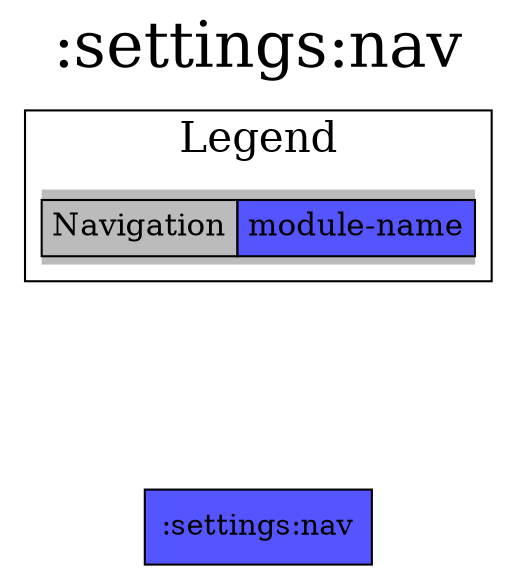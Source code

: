 digraph {
edge ["dir"="forward"]
graph ["dpi"="100","label"=":settings:nav","labelloc"="t","fontsize"="30","ranksep"="1.5","rankdir"="TB"]
node ["style"="filled"]
":settings:nav" ["fillcolor"="#5555FF","shape"="box"]
{
edge ["dir"="none"]
graph ["rank"="same"]
}
subgraph "cluster_legend" {
edge ["dir"="none"]
graph ["label"="Legend","fontsize"="20"]
"Legend" ["style"="filled","fillcolor"="#bbbbbb","shape"="none","margin"="0","fontsize"="15","label"=<
<TABLE BORDER="0" CELLBORDER="1" CELLSPACING="0" CELLPADDING="4">
<TR><TD>Navigation</TD><TD BGCOLOR="#5555FF">module-name</TD></TR>
</TABLE>
>]
} -> ":settings:nav" ["style"="invis"]
}
